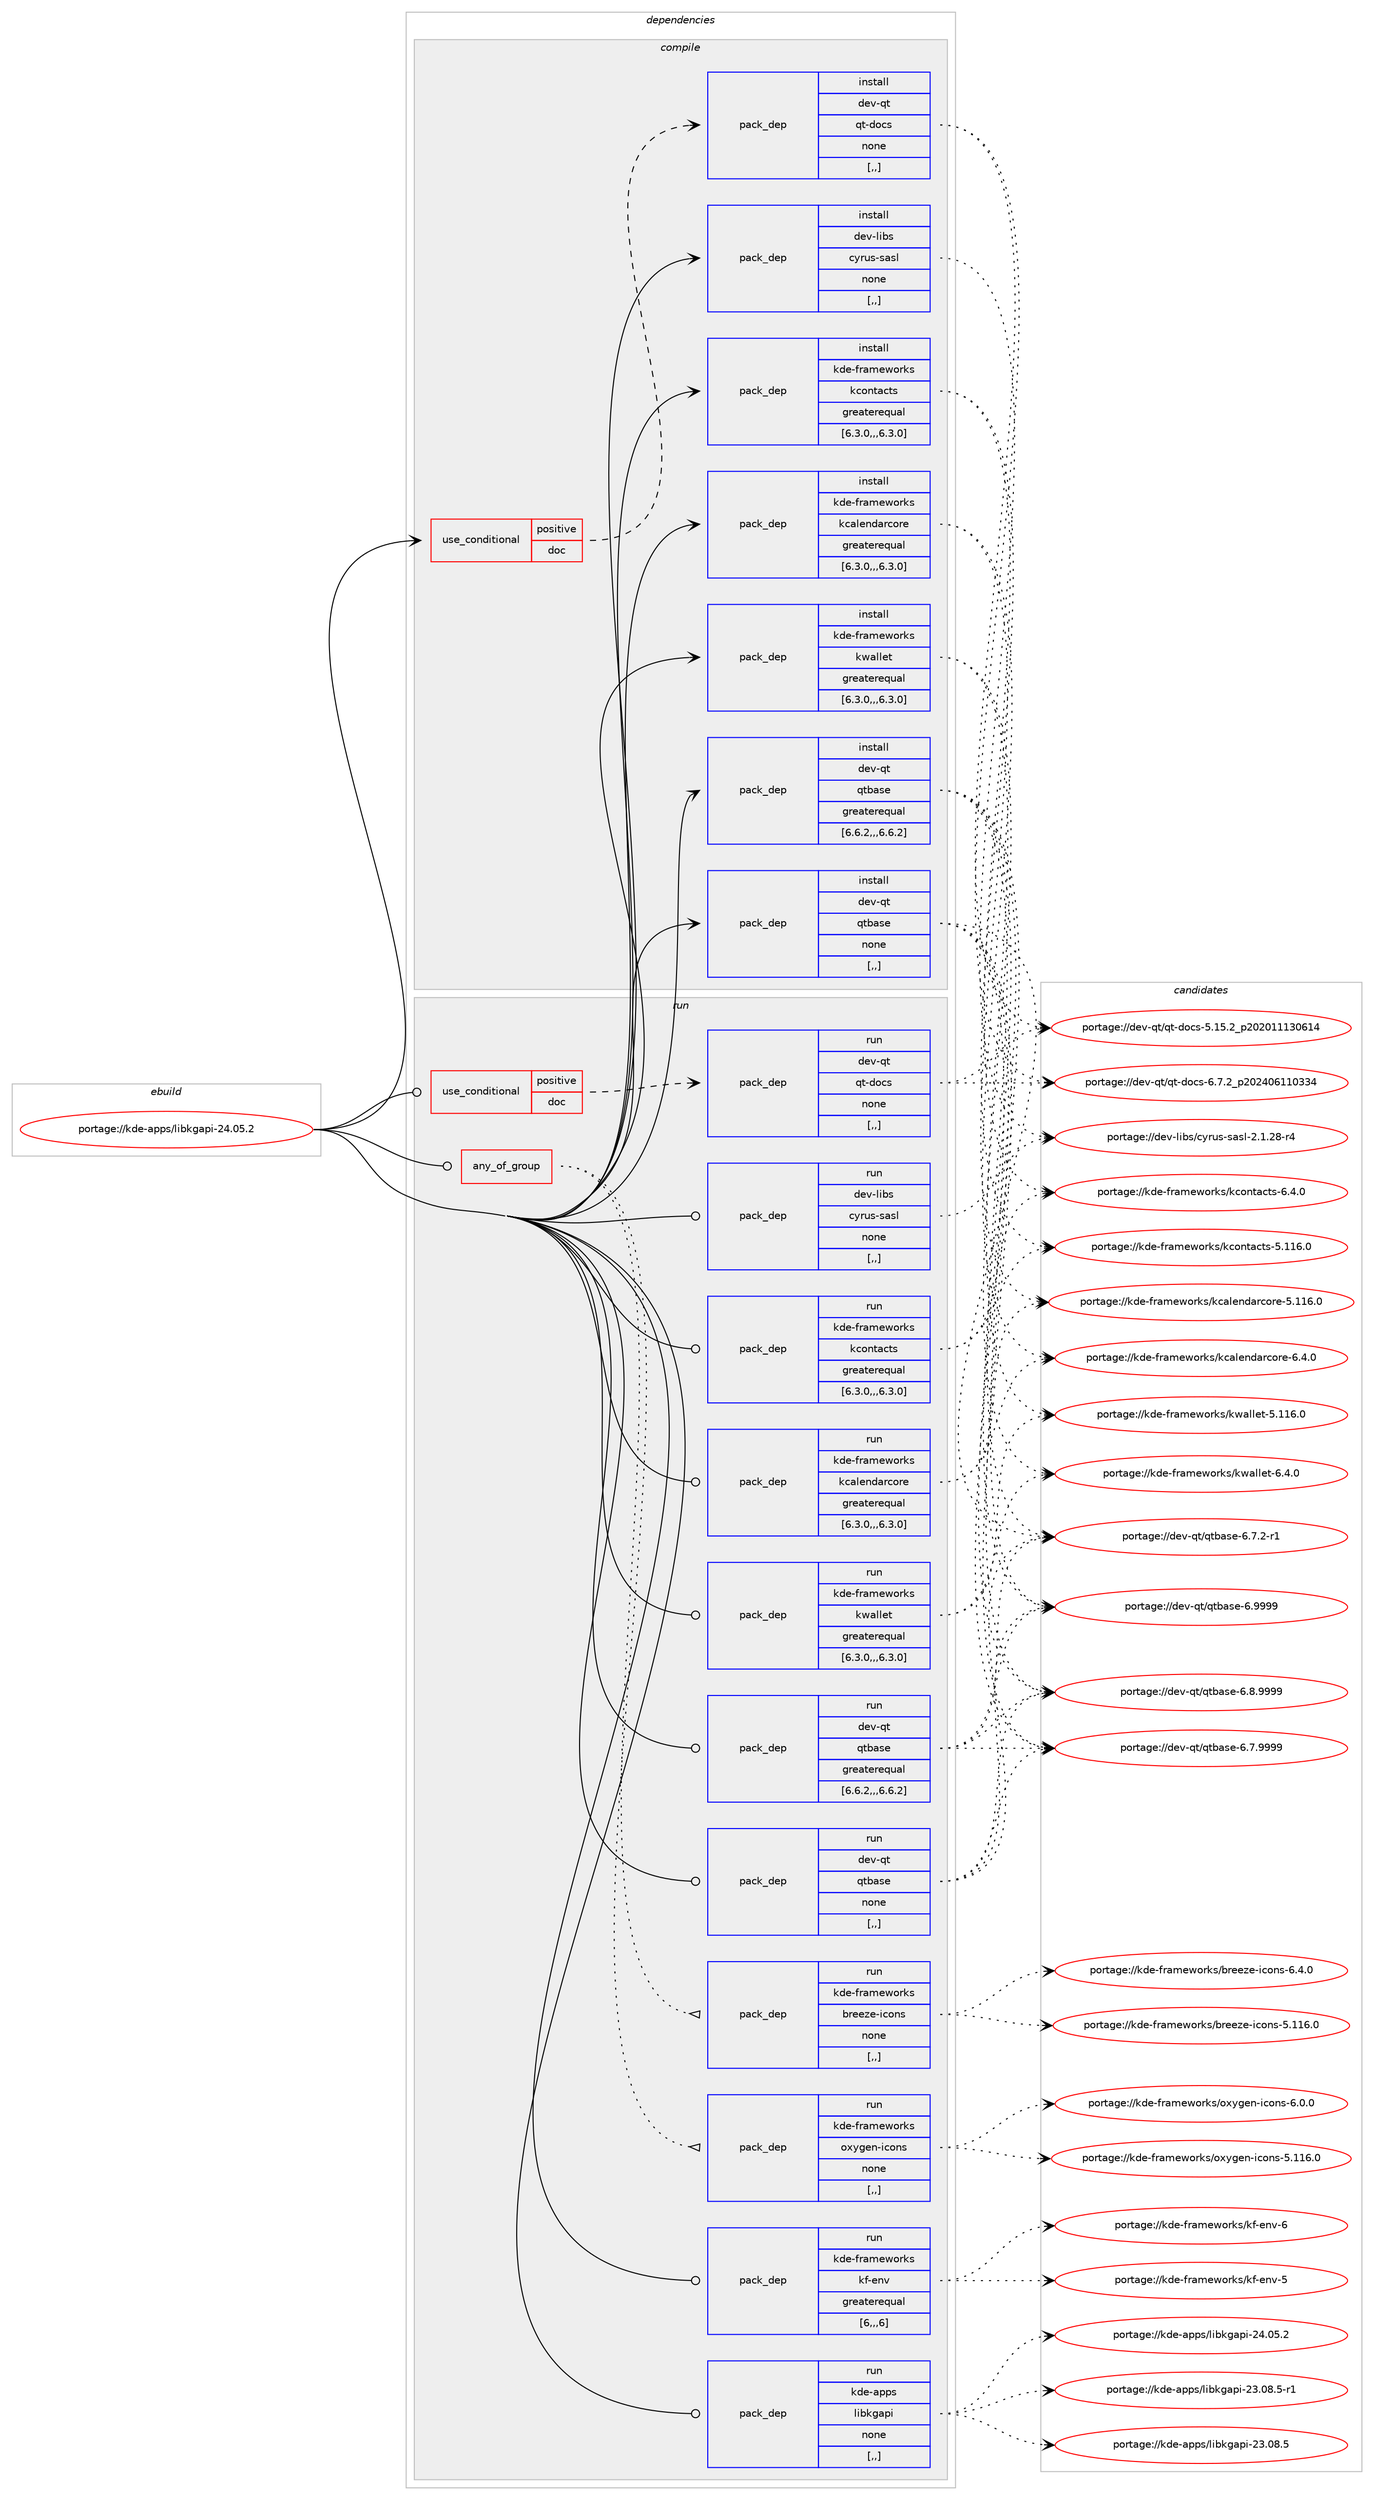 digraph prolog {

# *************
# Graph options
# *************

newrank=true;
concentrate=true;
compound=true;
graph [rankdir=LR,fontname=Helvetica,fontsize=10,ranksep=1.5];#, ranksep=2.5, nodesep=0.2];
edge  [arrowhead=vee];
node  [fontname=Helvetica,fontsize=10];

# **********
# The ebuild
# **********

subgraph cluster_leftcol {
color=gray;
label=<<i>ebuild</i>>;
id [label="portage://kde-apps/libkgapi-24.05.2", color=red, width=4, href="../kde-apps/libkgapi-24.05.2.svg"];
}

# ****************
# The dependencies
# ****************

subgraph cluster_midcol {
color=gray;
label=<<i>dependencies</i>>;
subgraph cluster_compile {
fillcolor="#eeeeee";
style=filled;
label=<<i>compile</i>>;
subgraph cond67628 {
dependency260435 [label=<<TABLE BORDER="0" CELLBORDER="1" CELLSPACING="0" CELLPADDING="4"><TR><TD ROWSPAN="3" CELLPADDING="10">use_conditional</TD></TR><TR><TD>positive</TD></TR><TR><TD>doc</TD></TR></TABLE>>, shape=none, color=red];
subgraph pack190838 {
dependency260436 [label=<<TABLE BORDER="0" CELLBORDER="1" CELLSPACING="0" CELLPADDING="4" WIDTH="220"><TR><TD ROWSPAN="6" CELLPADDING="30">pack_dep</TD></TR><TR><TD WIDTH="110">install</TD></TR><TR><TD>dev-qt</TD></TR><TR><TD>qt-docs</TD></TR><TR><TD>none</TD></TR><TR><TD>[,,]</TD></TR></TABLE>>, shape=none, color=blue];
}
dependency260435:e -> dependency260436:w [weight=20,style="dashed",arrowhead="vee"];
}
id:e -> dependency260435:w [weight=20,style="solid",arrowhead="vee"];
subgraph pack190839 {
dependency260437 [label=<<TABLE BORDER="0" CELLBORDER="1" CELLSPACING="0" CELLPADDING="4" WIDTH="220"><TR><TD ROWSPAN="6" CELLPADDING="30">pack_dep</TD></TR><TR><TD WIDTH="110">install</TD></TR><TR><TD>dev-libs</TD></TR><TR><TD>cyrus-sasl</TD></TR><TR><TD>none</TD></TR><TR><TD>[,,]</TD></TR></TABLE>>, shape=none, color=blue];
}
id:e -> dependency260437:w [weight=20,style="solid",arrowhead="vee"];
subgraph pack190840 {
dependency260438 [label=<<TABLE BORDER="0" CELLBORDER="1" CELLSPACING="0" CELLPADDING="4" WIDTH="220"><TR><TD ROWSPAN="6" CELLPADDING="30">pack_dep</TD></TR><TR><TD WIDTH="110">install</TD></TR><TR><TD>dev-qt</TD></TR><TR><TD>qtbase</TD></TR><TR><TD>greaterequal</TD></TR><TR><TD>[6.6.2,,,6.6.2]</TD></TR></TABLE>>, shape=none, color=blue];
}
id:e -> dependency260438:w [weight=20,style="solid",arrowhead="vee"];
subgraph pack190841 {
dependency260439 [label=<<TABLE BORDER="0" CELLBORDER="1" CELLSPACING="0" CELLPADDING="4" WIDTH="220"><TR><TD ROWSPAN="6" CELLPADDING="30">pack_dep</TD></TR><TR><TD WIDTH="110">install</TD></TR><TR><TD>dev-qt</TD></TR><TR><TD>qtbase</TD></TR><TR><TD>none</TD></TR><TR><TD>[,,]</TD></TR></TABLE>>, shape=none, color=blue];
}
id:e -> dependency260439:w [weight=20,style="solid",arrowhead="vee"];
subgraph pack190842 {
dependency260440 [label=<<TABLE BORDER="0" CELLBORDER="1" CELLSPACING="0" CELLPADDING="4" WIDTH="220"><TR><TD ROWSPAN="6" CELLPADDING="30">pack_dep</TD></TR><TR><TD WIDTH="110">install</TD></TR><TR><TD>kde-frameworks</TD></TR><TR><TD>kcalendarcore</TD></TR><TR><TD>greaterequal</TD></TR><TR><TD>[6.3.0,,,6.3.0]</TD></TR></TABLE>>, shape=none, color=blue];
}
id:e -> dependency260440:w [weight=20,style="solid",arrowhead="vee"];
subgraph pack190843 {
dependency260441 [label=<<TABLE BORDER="0" CELLBORDER="1" CELLSPACING="0" CELLPADDING="4" WIDTH="220"><TR><TD ROWSPAN="6" CELLPADDING="30">pack_dep</TD></TR><TR><TD WIDTH="110">install</TD></TR><TR><TD>kde-frameworks</TD></TR><TR><TD>kcontacts</TD></TR><TR><TD>greaterequal</TD></TR><TR><TD>[6.3.0,,,6.3.0]</TD></TR></TABLE>>, shape=none, color=blue];
}
id:e -> dependency260441:w [weight=20,style="solid",arrowhead="vee"];
subgraph pack190844 {
dependency260442 [label=<<TABLE BORDER="0" CELLBORDER="1" CELLSPACING="0" CELLPADDING="4" WIDTH="220"><TR><TD ROWSPAN="6" CELLPADDING="30">pack_dep</TD></TR><TR><TD WIDTH="110">install</TD></TR><TR><TD>kde-frameworks</TD></TR><TR><TD>kwallet</TD></TR><TR><TD>greaterequal</TD></TR><TR><TD>[6.3.0,,,6.3.0]</TD></TR></TABLE>>, shape=none, color=blue];
}
id:e -> dependency260442:w [weight=20,style="solid",arrowhead="vee"];
}
subgraph cluster_compileandrun {
fillcolor="#eeeeee";
style=filled;
label=<<i>compile and run</i>>;
}
subgraph cluster_run {
fillcolor="#eeeeee";
style=filled;
label=<<i>run</i>>;
subgraph any1809 {
dependency260443 [label=<<TABLE BORDER="0" CELLBORDER="1" CELLSPACING="0" CELLPADDING="4"><TR><TD CELLPADDING="10">any_of_group</TD></TR></TABLE>>, shape=none, color=red];subgraph pack190845 {
dependency260444 [label=<<TABLE BORDER="0" CELLBORDER="1" CELLSPACING="0" CELLPADDING="4" WIDTH="220"><TR><TD ROWSPAN="6" CELLPADDING="30">pack_dep</TD></TR><TR><TD WIDTH="110">run</TD></TR><TR><TD>kde-frameworks</TD></TR><TR><TD>breeze-icons</TD></TR><TR><TD>none</TD></TR><TR><TD>[,,]</TD></TR></TABLE>>, shape=none, color=blue];
}
dependency260443:e -> dependency260444:w [weight=20,style="dotted",arrowhead="oinv"];
subgraph pack190846 {
dependency260445 [label=<<TABLE BORDER="0" CELLBORDER="1" CELLSPACING="0" CELLPADDING="4" WIDTH="220"><TR><TD ROWSPAN="6" CELLPADDING="30">pack_dep</TD></TR><TR><TD WIDTH="110">run</TD></TR><TR><TD>kde-frameworks</TD></TR><TR><TD>oxygen-icons</TD></TR><TR><TD>none</TD></TR><TR><TD>[,,]</TD></TR></TABLE>>, shape=none, color=blue];
}
dependency260443:e -> dependency260445:w [weight=20,style="dotted",arrowhead="oinv"];
}
id:e -> dependency260443:w [weight=20,style="solid",arrowhead="odot"];
subgraph cond67629 {
dependency260446 [label=<<TABLE BORDER="0" CELLBORDER="1" CELLSPACING="0" CELLPADDING="4"><TR><TD ROWSPAN="3" CELLPADDING="10">use_conditional</TD></TR><TR><TD>positive</TD></TR><TR><TD>doc</TD></TR></TABLE>>, shape=none, color=red];
subgraph pack190847 {
dependency260447 [label=<<TABLE BORDER="0" CELLBORDER="1" CELLSPACING="0" CELLPADDING="4" WIDTH="220"><TR><TD ROWSPAN="6" CELLPADDING="30">pack_dep</TD></TR><TR><TD WIDTH="110">run</TD></TR><TR><TD>dev-qt</TD></TR><TR><TD>qt-docs</TD></TR><TR><TD>none</TD></TR><TR><TD>[,,]</TD></TR></TABLE>>, shape=none, color=blue];
}
dependency260446:e -> dependency260447:w [weight=20,style="dashed",arrowhead="vee"];
}
id:e -> dependency260446:w [weight=20,style="solid",arrowhead="odot"];
subgraph pack190848 {
dependency260448 [label=<<TABLE BORDER="0" CELLBORDER="1" CELLSPACING="0" CELLPADDING="4" WIDTH="220"><TR><TD ROWSPAN="6" CELLPADDING="30">pack_dep</TD></TR><TR><TD WIDTH="110">run</TD></TR><TR><TD>dev-libs</TD></TR><TR><TD>cyrus-sasl</TD></TR><TR><TD>none</TD></TR><TR><TD>[,,]</TD></TR></TABLE>>, shape=none, color=blue];
}
id:e -> dependency260448:w [weight=20,style="solid",arrowhead="odot"];
subgraph pack190849 {
dependency260449 [label=<<TABLE BORDER="0" CELLBORDER="1" CELLSPACING="0" CELLPADDING="4" WIDTH="220"><TR><TD ROWSPAN="6" CELLPADDING="30">pack_dep</TD></TR><TR><TD WIDTH="110">run</TD></TR><TR><TD>dev-qt</TD></TR><TR><TD>qtbase</TD></TR><TR><TD>greaterequal</TD></TR><TR><TD>[6.6.2,,,6.6.2]</TD></TR></TABLE>>, shape=none, color=blue];
}
id:e -> dependency260449:w [weight=20,style="solid",arrowhead="odot"];
subgraph pack190850 {
dependency260450 [label=<<TABLE BORDER="0" CELLBORDER="1" CELLSPACING="0" CELLPADDING="4" WIDTH="220"><TR><TD ROWSPAN="6" CELLPADDING="30">pack_dep</TD></TR><TR><TD WIDTH="110">run</TD></TR><TR><TD>dev-qt</TD></TR><TR><TD>qtbase</TD></TR><TR><TD>none</TD></TR><TR><TD>[,,]</TD></TR></TABLE>>, shape=none, color=blue];
}
id:e -> dependency260450:w [weight=20,style="solid",arrowhead="odot"];
subgraph pack190851 {
dependency260451 [label=<<TABLE BORDER="0" CELLBORDER="1" CELLSPACING="0" CELLPADDING="4" WIDTH="220"><TR><TD ROWSPAN="6" CELLPADDING="30">pack_dep</TD></TR><TR><TD WIDTH="110">run</TD></TR><TR><TD>kde-frameworks</TD></TR><TR><TD>kcalendarcore</TD></TR><TR><TD>greaterequal</TD></TR><TR><TD>[6.3.0,,,6.3.0]</TD></TR></TABLE>>, shape=none, color=blue];
}
id:e -> dependency260451:w [weight=20,style="solid",arrowhead="odot"];
subgraph pack190852 {
dependency260452 [label=<<TABLE BORDER="0" CELLBORDER="1" CELLSPACING="0" CELLPADDING="4" WIDTH="220"><TR><TD ROWSPAN="6" CELLPADDING="30">pack_dep</TD></TR><TR><TD WIDTH="110">run</TD></TR><TR><TD>kde-frameworks</TD></TR><TR><TD>kcontacts</TD></TR><TR><TD>greaterequal</TD></TR><TR><TD>[6.3.0,,,6.3.0]</TD></TR></TABLE>>, shape=none, color=blue];
}
id:e -> dependency260452:w [weight=20,style="solid",arrowhead="odot"];
subgraph pack190853 {
dependency260453 [label=<<TABLE BORDER="0" CELLBORDER="1" CELLSPACING="0" CELLPADDING="4" WIDTH="220"><TR><TD ROWSPAN="6" CELLPADDING="30">pack_dep</TD></TR><TR><TD WIDTH="110">run</TD></TR><TR><TD>kde-frameworks</TD></TR><TR><TD>kf-env</TD></TR><TR><TD>greaterequal</TD></TR><TR><TD>[6,,,6]</TD></TR></TABLE>>, shape=none, color=blue];
}
id:e -> dependency260453:w [weight=20,style="solid",arrowhead="odot"];
subgraph pack190854 {
dependency260454 [label=<<TABLE BORDER="0" CELLBORDER="1" CELLSPACING="0" CELLPADDING="4" WIDTH="220"><TR><TD ROWSPAN="6" CELLPADDING="30">pack_dep</TD></TR><TR><TD WIDTH="110">run</TD></TR><TR><TD>kde-frameworks</TD></TR><TR><TD>kwallet</TD></TR><TR><TD>greaterequal</TD></TR><TR><TD>[6.3.0,,,6.3.0]</TD></TR></TABLE>>, shape=none, color=blue];
}
id:e -> dependency260454:w [weight=20,style="solid",arrowhead="odot"];
subgraph pack190855 {
dependency260455 [label=<<TABLE BORDER="0" CELLBORDER="1" CELLSPACING="0" CELLPADDING="4" WIDTH="220"><TR><TD ROWSPAN="6" CELLPADDING="30">pack_dep</TD></TR><TR><TD WIDTH="110">run</TD></TR><TR><TD>kde-apps</TD></TR><TR><TD>libkgapi</TD></TR><TR><TD>none</TD></TR><TR><TD>[,,]</TD></TR></TABLE>>, shape=none, color=blue];
}
id:e -> dependency260455:w [weight=20,style="solid",arrowhead="odot"];
}
}

# **************
# The candidates
# **************

subgraph cluster_choices {
rank=same;
color=gray;
label=<<i>candidates</i>>;

subgraph choice190838 {
color=black;
nodesep=1;
choice1001011184511311647113116451001119911545544655465095112504850524854494948515152 [label="portage://dev-qt/qt-docs-6.7.2_p202406110334", color=red, width=4,href="../dev-qt/qt-docs-6.7.2_p202406110334.svg"];
choice100101118451131164711311645100111991154553464953465095112504850484949495148544952 [label="portage://dev-qt/qt-docs-5.15.2_p202011130614", color=red, width=4,href="../dev-qt/qt-docs-5.15.2_p202011130614.svg"];
dependency260436:e -> choice1001011184511311647113116451001119911545544655465095112504850524854494948515152:w [style=dotted,weight="100"];
dependency260436:e -> choice100101118451131164711311645100111991154553464953465095112504850484949495148544952:w [style=dotted,weight="100"];
}
subgraph choice190839 {
color=black;
nodesep=1;
choice100101118451081059811547991211141171154511597115108455046494650564511452 [label="portage://dev-libs/cyrus-sasl-2.1.28-r4", color=red, width=4,href="../dev-libs/cyrus-sasl-2.1.28-r4.svg"];
dependency260437:e -> choice100101118451081059811547991211141171154511597115108455046494650564511452:w [style=dotted,weight="100"];
}
subgraph choice190840 {
color=black;
nodesep=1;
choice1001011184511311647113116989711510145544657575757 [label="portage://dev-qt/qtbase-6.9999", color=red, width=4,href="../dev-qt/qtbase-6.9999.svg"];
choice10010111845113116471131169897115101455446564657575757 [label="portage://dev-qt/qtbase-6.8.9999", color=red, width=4,href="../dev-qt/qtbase-6.8.9999.svg"];
choice10010111845113116471131169897115101455446554657575757 [label="portage://dev-qt/qtbase-6.7.9999", color=red, width=4,href="../dev-qt/qtbase-6.7.9999.svg"];
choice100101118451131164711311698971151014554465546504511449 [label="portage://dev-qt/qtbase-6.7.2-r1", color=red, width=4,href="../dev-qt/qtbase-6.7.2-r1.svg"];
dependency260438:e -> choice1001011184511311647113116989711510145544657575757:w [style=dotted,weight="100"];
dependency260438:e -> choice10010111845113116471131169897115101455446564657575757:w [style=dotted,weight="100"];
dependency260438:e -> choice10010111845113116471131169897115101455446554657575757:w [style=dotted,weight="100"];
dependency260438:e -> choice100101118451131164711311698971151014554465546504511449:w [style=dotted,weight="100"];
}
subgraph choice190841 {
color=black;
nodesep=1;
choice1001011184511311647113116989711510145544657575757 [label="portage://dev-qt/qtbase-6.9999", color=red, width=4,href="../dev-qt/qtbase-6.9999.svg"];
choice10010111845113116471131169897115101455446564657575757 [label="portage://dev-qt/qtbase-6.8.9999", color=red, width=4,href="../dev-qt/qtbase-6.8.9999.svg"];
choice10010111845113116471131169897115101455446554657575757 [label="portage://dev-qt/qtbase-6.7.9999", color=red, width=4,href="../dev-qt/qtbase-6.7.9999.svg"];
choice100101118451131164711311698971151014554465546504511449 [label="portage://dev-qt/qtbase-6.7.2-r1", color=red, width=4,href="../dev-qt/qtbase-6.7.2-r1.svg"];
dependency260439:e -> choice1001011184511311647113116989711510145544657575757:w [style=dotted,weight="100"];
dependency260439:e -> choice10010111845113116471131169897115101455446564657575757:w [style=dotted,weight="100"];
dependency260439:e -> choice10010111845113116471131169897115101455446554657575757:w [style=dotted,weight="100"];
dependency260439:e -> choice100101118451131164711311698971151014554465546504511449:w [style=dotted,weight="100"];
}
subgraph choice190842 {
color=black;
nodesep=1;
choice10710010145102114971091011191111141071154710799971081011101009711499111114101455446524648 [label="portage://kde-frameworks/kcalendarcore-6.4.0", color=red, width=4,href="../kde-frameworks/kcalendarcore-6.4.0.svg"];
choice107100101451021149710910111911111410711547107999710810111010097114991111141014553464949544648 [label="portage://kde-frameworks/kcalendarcore-5.116.0", color=red, width=4,href="../kde-frameworks/kcalendarcore-5.116.0.svg"];
dependency260440:e -> choice10710010145102114971091011191111141071154710799971081011101009711499111114101455446524648:w [style=dotted,weight="100"];
dependency260440:e -> choice107100101451021149710910111911111410711547107999710810111010097114991111141014553464949544648:w [style=dotted,weight="100"];
}
subgraph choice190843 {
color=black;
nodesep=1;
choice107100101451021149710910111911111410711547107991111101169799116115455446524648 [label="portage://kde-frameworks/kcontacts-6.4.0", color=red, width=4,href="../kde-frameworks/kcontacts-6.4.0.svg"];
choice1071001014510211497109101119111114107115471079911111011697991161154553464949544648 [label="portage://kde-frameworks/kcontacts-5.116.0", color=red, width=4,href="../kde-frameworks/kcontacts-5.116.0.svg"];
dependency260441:e -> choice107100101451021149710910111911111410711547107991111101169799116115455446524648:w [style=dotted,weight="100"];
dependency260441:e -> choice1071001014510211497109101119111114107115471079911111011697991161154553464949544648:w [style=dotted,weight="100"];
}
subgraph choice190844 {
color=black;
nodesep=1;
choice10710010145102114971091011191111141071154710711997108108101116455446524648 [label="portage://kde-frameworks/kwallet-6.4.0", color=red, width=4,href="../kde-frameworks/kwallet-6.4.0.svg"];
choice107100101451021149710910111911111410711547107119971081081011164553464949544648 [label="portage://kde-frameworks/kwallet-5.116.0", color=red, width=4,href="../kde-frameworks/kwallet-5.116.0.svg"];
dependency260442:e -> choice10710010145102114971091011191111141071154710711997108108101116455446524648:w [style=dotted,weight="100"];
dependency260442:e -> choice107100101451021149710910111911111410711547107119971081081011164553464949544648:w [style=dotted,weight="100"];
}
subgraph choice190845 {
color=black;
nodesep=1;
choice107100101451021149710910111911111410711547981141011011221014510599111110115455446524648 [label="portage://kde-frameworks/breeze-icons-6.4.0", color=red, width=4,href="../kde-frameworks/breeze-icons-6.4.0.svg"];
choice1071001014510211497109101119111114107115479811410110112210145105991111101154553464949544648 [label="portage://kde-frameworks/breeze-icons-5.116.0", color=red, width=4,href="../kde-frameworks/breeze-icons-5.116.0.svg"];
dependency260444:e -> choice107100101451021149710910111911111410711547981141011011221014510599111110115455446524648:w [style=dotted,weight="100"];
dependency260444:e -> choice1071001014510211497109101119111114107115479811410110112210145105991111101154553464949544648:w [style=dotted,weight="100"];
}
subgraph choice190846 {
color=black;
nodesep=1;
choice1071001014510211497109101119111114107115471111201211031011104510599111110115455446484648 [label="portage://kde-frameworks/oxygen-icons-6.0.0", color=red, width=4,href="../kde-frameworks/oxygen-icons-6.0.0.svg"];
choice10710010145102114971091011191111141071154711112012110310111045105991111101154553464949544648 [label="portage://kde-frameworks/oxygen-icons-5.116.0", color=red, width=4,href="../kde-frameworks/oxygen-icons-5.116.0.svg"];
dependency260445:e -> choice1071001014510211497109101119111114107115471111201211031011104510599111110115455446484648:w [style=dotted,weight="100"];
dependency260445:e -> choice10710010145102114971091011191111141071154711112012110310111045105991111101154553464949544648:w [style=dotted,weight="100"];
}
subgraph choice190847 {
color=black;
nodesep=1;
choice1001011184511311647113116451001119911545544655465095112504850524854494948515152 [label="portage://dev-qt/qt-docs-6.7.2_p202406110334", color=red, width=4,href="../dev-qt/qt-docs-6.7.2_p202406110334.svg"];
choice100101118451131164711311645100111991154553464953465095112504850484949495148544952 [label="portage://dev-qt/qt-docs-5.15.2_p202011130614", color=red, width=4,href="../dev-qt/qt-docs-5.15.2_p202011130614.svg"];
dependency260447:e -> choice1001011184511311647113116451001119911545544655465095112504850524854494948515152:w [style=dotted,weight="100"];
dependency260447:e -> choice100101118451131164711311645100111991154553464953465095112504850484949495148544952:w [style=dotted,weight="100"];
}
subgraph choice190848 {
color=black;
nodesep=1;
choice100101118451081059811547991211141171154511597115108455046494650564511452 [label="portage://dev-libs/cyrus-sasl-2.1.28-r4", color=red, width=4,href="../dev-libs/cyrus-sasl-2.1.28-r4.svg"];
dependency260448:e -> choice100101118451081059811547991211141171154511597115108455046494650564511452:w [style=dotted,weight="100"];
}
subgraph choice190849 {
color=black;
nodesep=1;
choice1001011184511311647113116989711510145544657575757 [label="portage://dev-qt/qtbase-6.9999", color=red, width=4,href="../dev-qt/qtbase-6.9999.svg"];
choice10010111845113116471131169897115101455446564657575757 [label="portage://dev-qt/qtbase-6.8.9999", color=red, width=4,href="../dev-qt/qtbase-6.8.9999.svg"];
choice10010111845113116471131169897115101455446554657575757 [label="portage://dev-qt/qtbase-6.7.9999", color=red, width=4,href="../dev-qt/qtbase-6.7.9999.svg"];
choice100101118451131164711311698971151014554465546504511449 [label="portage://dev-qt/qtbase-6.7.2-r1", color=red, width=4,href="../dev-qt/qtbase-6.7.2-r1.svg"];
dependency260449:e -> choice1001011184511311647113116989711510145544657575757:w [style=dotted,weight="100"];
dependency260449:e -> choice10010111845113116471131169897115101455446564657575757:w [style=dotted,weight="100"];
dependency260449:e -> choice10010111845113116471131169897115101455446554657575757:w [style=dotted,weight="100"];
dependency260449:e -> choice100101118451131164711311698971151014554465546504511449:w [style=dotted,weight="100"];
}
subgraph choice190850 {
color=black;
nodesep=1;
choice1001011184511311647113116989711510145544657575757 [label="portage://dev-qt/qtbase-6.9999", color=red, width=4,href="../dev-qt/qtbase-6.9999.svg"];
choice10010111845113116471131169897115101455446564657575757 [label="portage://dev-qt/qtbase-6.8.9999", color=red, width=4,href="../dev-qt/qtbase-6.8.9999.svg"];
choice10010111845113116471131169897115101455446554657575757 [label="portage://dev-qt/qtbase-6.7.9999", color=red, width=4,href="../dev-qt/qtbase-6.7.9999.svg"];
choice100101118451131164711311698971151014554465546504511449 [label="portage://dev-qt/qtbase-6.7.2-r1", color=red, width=4,href="../dev-qt/qtbase-6.7.2-r1.svg"];
dependency260450:e -> choice1001011184511311647113116989711510145544657575757:w [style=dotted,weight="100"];
dependency260450:e -> choice10010111845113116471131169897115101455446564657575757:w [style=dotted,weight="100"];
dependency260450:e -> choice10010111845113116471131169897115101455446554657575757:w [style=dotted,weight="100"];
dependency260450:e -> choice100101118451131164711311698971151014554465546504511449:w [style=dotted,weight="100"];
}
subgraph choice190851 {
color=black;
nodesep=1;
choice10710010145102114971091011191111141071154710799971081011101009711499111114101455446524648 [label="portage://kde-frameworks/kcalendarcore-6.4.0", color=red, width=4,href="../kde-frameworks/kcalendarcore-6.4.0.svg"];
choice107100101451021149710910111911111410711547107999710810111010097114991111141014553464949544648 [label="portage://kde-frameworks/kcalendarcore-5.116.0", color=red, width=4,href="../kde-frameworks/kcalendarcore-5.116.0.svg"];
dependency260451:e -> choice10710010145102114971091011191111141071154710799971081011101009711499111114101455446524648:w [style=dotted,weight="100"];
dependency260451:e -> choice107100101451021149710910111911111410711547107999710810111010097114991111141014553464949544648:w [style=dotted,weight="100"];
}
subgraph choice190852 {
color=black;
nodesep=1;
choice107100101451021149710910111911111410711547107991111101169799116115455446524648 [label="portage://kde-frameworks/kcontacts-6.4.0", color=red, width=4,href="../kde-frameworks/kcontacts-6.4.0.svg"];
choice1071001014510211497109101119111114107115471079911111011697991161154553464949544648 [label="portage://kde-frameworks/kcontacts-5.116.0", color=red, width=4,href="../kde-frameworks/kcontacts-5.116.0.svg"];
dependency260452:e -> choice107100101451021149710910111911111410711547107991111101169799116115455446524648:w [style=dotted,weight="100"];
dependency260452:e -> choice1071001014510211497109101119111114107115471079911111011697991161154553464949544648:w [style=dotted,weight="100"];
}
subgraph choice190853 {
color=black;
nodesep=1;
choice107100101451021149710910111911111410711547107102451011101184554 [label="portage://kde-frameworks/kf-env-6", color=red, width=4,href="../kde-frameworks/kf-env-6.svg"];
choice107100101451021149710910111911111410711547107102451011101184553 [label="portage://kde-frameworks/kf-env-5", color=red, width=4,href="../kde-frameworks/kf-env-5.svg"];
dependency260453:e -> choice107100101451021149710910111911111410711547107102451011101184554:w [style=dotted,weight="100"];
dependency260453:e -> choice107100101451021149710910111911111410711547107102451011101184553:w [style=dotted,weight="100"];
}
subgraph choice190854 {
color=black;
nodesep=1;
choice10710010145102114971091011191111141071154710711997108108101116455446524648 [label="portage://kde-frameworks/kwallet-6.4.0", color=red, width=4,href="../kde-frameworks/kwallet-6.4.0.svg"];
choice107100101451021149710910111911111410711547107119971081081011164553464949544648 [label="portage://kde-frameworks/kwallet-5.116.0", color=red, width=4,href="../kde-frameworks/kwallet-5.116.0.svg"];
dependency260454:e -> choice10710010145102114971091011191111141071154710711997108108101116455446524648:w [style=dotted,weight="100"];
dependency260454:e -> choice107100101451021149710910111911111410711547107119971081081011164553464949544648:w [style=dotted,weight="100"];
}
subgraph choice190855 {
color=black;
nodesep=1;
choice10710010145971121121154710810598107103971121054550524648534650 [label="portage://kde-apps/libkgapi-24.05.2", color=red, width=4,href="../kde-apps/libkgapi-24.05.2.svg"];
choice107100101459711211211547108105981071039711210545505146485646534511449 [label="portage://kde-apps/libkgapi-23.08.5-r1", color=red, width=4,href="../kde-apps/libkgapi-23.08.5-r1.svg"];
choice10710010145971121121154710810598107103971121054550514648564653 [label="portage://kde-apps/libkgapi-23.08.5", color=red, width=4,href="../kde-apps/libkgapi-23.08.5.svg"];
dependency260455:e -> choice10710010145971121121154710810598107103971121054550524648534650:w [style=dotted,weight="100"];
dependency260455:e -> choice107100101459711211211547108105981071039711210545505146485646534511449:w [style=dotted,weight="100"];
dependency260455:e -> choice10710010145971121121154710810598107103971121054550514648564653:w [style=dotted,weight="100"];
}
}

}
